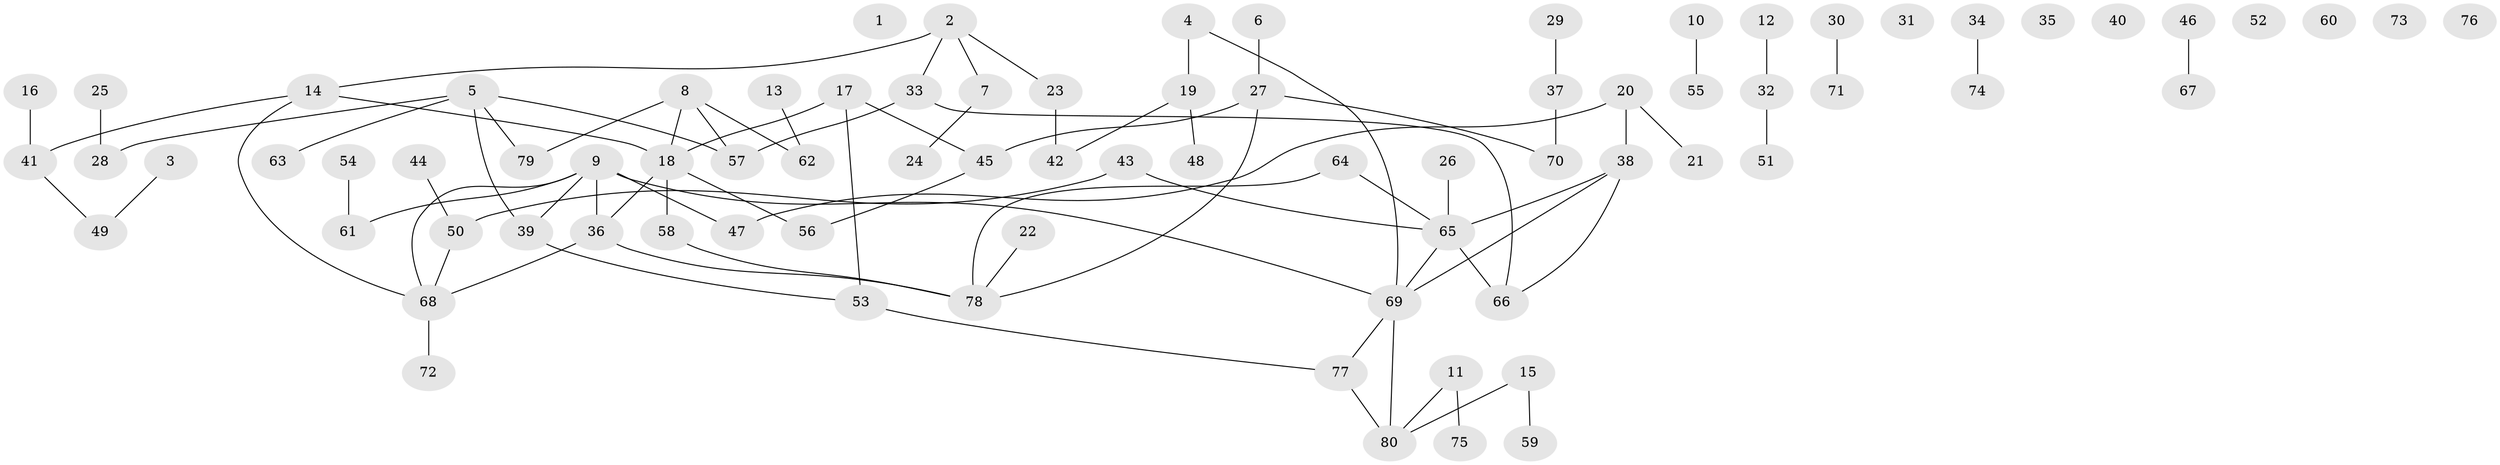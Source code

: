 // Generated by graph-tools (version 1.1) at 2025/33/03/09/25 02:33:35]
// undirected, 80 vertices, 84 edges
graph export_dot {
graph [start="1"]
  node [color=gray90,style=filled];
  1;
  2;
  3;
  4;
  5;
  6;
  7;
  8;
  9;
  10;
  11;
  12;
  13;
  14;
  15;
  16;
  17;
  18;
  19;
  20;
  21;
  22;
  23;
  24;
  25;
  26;
  27;
  28;
  29;
  30;
  31;
  32;
  33;
  34;
  35;
  36;
  37;
  38;
  39;
  40;
  41;
  42;
  43;
  44;
  45;
  46;
  47;
  48;
  49;
  50;
  51;
  52;
  53;
  54;
  55;
  56;
  57;
  58;
  59;
  60;
  61;
  62;
  63;
  64;
  65;
  66;
  67;
  68;
  69;
  70;
  71;
  72;
  73;
  74;
  75;
  76;
  77;
  78;
  79;
  80;
  2 -- 7;
  2 -- 14;
  2 -- 23;
  2 -- 33;
  3 -- 49;
  4 -- 19;
  4 -- 69;
  5 -- 28;
  5 -- 39;
  5 -- 57;
  5 -- 63;
  5 -- 79;
  6 -- 27;
  7 -- 24;
  8 -- 18;
  8 -- 57;
  8 -- 62;
  8 -- 79;
  9 -- 36;
  9 -- 39;
  9 -- 47;
  9 -- 61;
  9 -- 68;
  9 -- 69;
  10 -- 55;
  11 -- 75;
  11 -- 80;
  12 -- 32;
  13 -- 62;
  14 -- 18;
  14 -- 41;
  14 -- 68;
  15 -- 59;
  15 -- 80;
  16 -- 41;
  17 -- 18;
  17 -- 45;
  17 -- 53;
  18 -- 36;
  18 -- 56;
  18 -- 58;
  19 -- 42;
  19 -- 48;
  20 -- 21;
  20 -- 38;
  20 -- 47;
  22 -- 78;
  23 -- 42;
  25 -- 28;
  26 -- 65;
  27 -- 45;
  27 -- 70;
  27 -- 78;
  29 -- 37;
  30 -- 71;
  32 -- 51;
  33 -- 57;
  33 -- 66;
  34 -- 74;
  36 -- 68;
  36 -- 78;
  37 -- 70;
  38 -- 65;
  38 -- 66;
  38 -- 69;
  39 -- 53;
  41 -- 49;
  43 -- 50;
  43 -- 65;
  44 -- 50;
  45 -- 56;
  46 -- 67;
  50 -- 68;
  53 -- 77;
  54 -- 61;
  58 -- 78;
  64 -- 65;
  64 -- 78;
  65 -- 66;
  65 -- 69;
  68 -- 72;
  69 -- 77;
  69 -- 80;
  77 -- 80;
}
